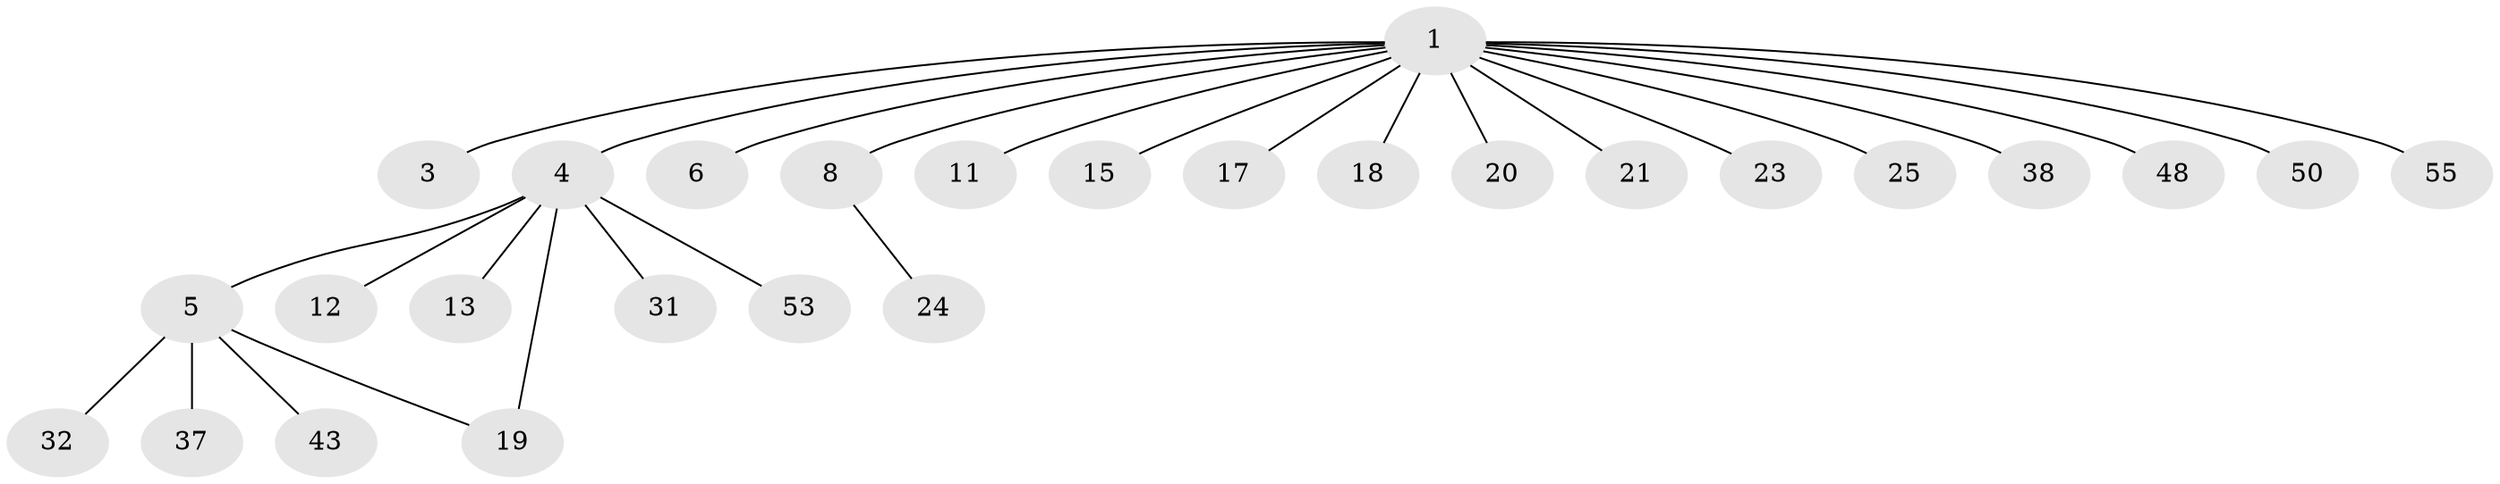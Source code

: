 // original degree distribution, {11: 0.03636363636363636, 8: 0.01818181818181818, 1: 0.6727272727272727, 5: 0.05454545454545454, 3: 0.07272727272727272, 4: 0.01818181818181818, 2: 0.12727272727272726}
// Generated by graph-tools (version 1.1) at 2025/14/03/09/25 04:14:21]
// undirected, 27 vertices, 27 edges
graph export_dot {
graph [start="1"]
  node [color=gray90,style=filled];
  1 [super="+2+10"];
  3;
  4 [super="+35+41+28+45+47+27+14+7"];
  5;
  6;
  8 [super="+9"];
  11;
  12;
  13;
  15;
  17 [super="+46+54"];
  18;
  19;
  20;
  21 [super="+52"];
  23;
  24;
  25;
  31;
  32;
  37;
  38 [super="+40"];
  43;
  48;
  50;
  53;
  55;
  1 -- 8;
  1 -- 11;
  1 -- 15;
  1 -- 18;
  1 -- 23;
  1 -- 25;
  1 -- 38;
  1 -- 48;
  1 -- 55;
  1 -- 17;
  1 -- 3;
  1 -- 4;
  1 -- 50;
  1 -- 6;
  1 -- 21;
  1 -- 20;
  4 -- 5;
  4 -- 19;
  4 -- 53;
  4 -- 31;
  4 -- 13;
  4 -- 12;
  5 -- 19;
  5 -- 32;
  5 -- 37;
  5 -- 43;
  8 -- 24;
}
